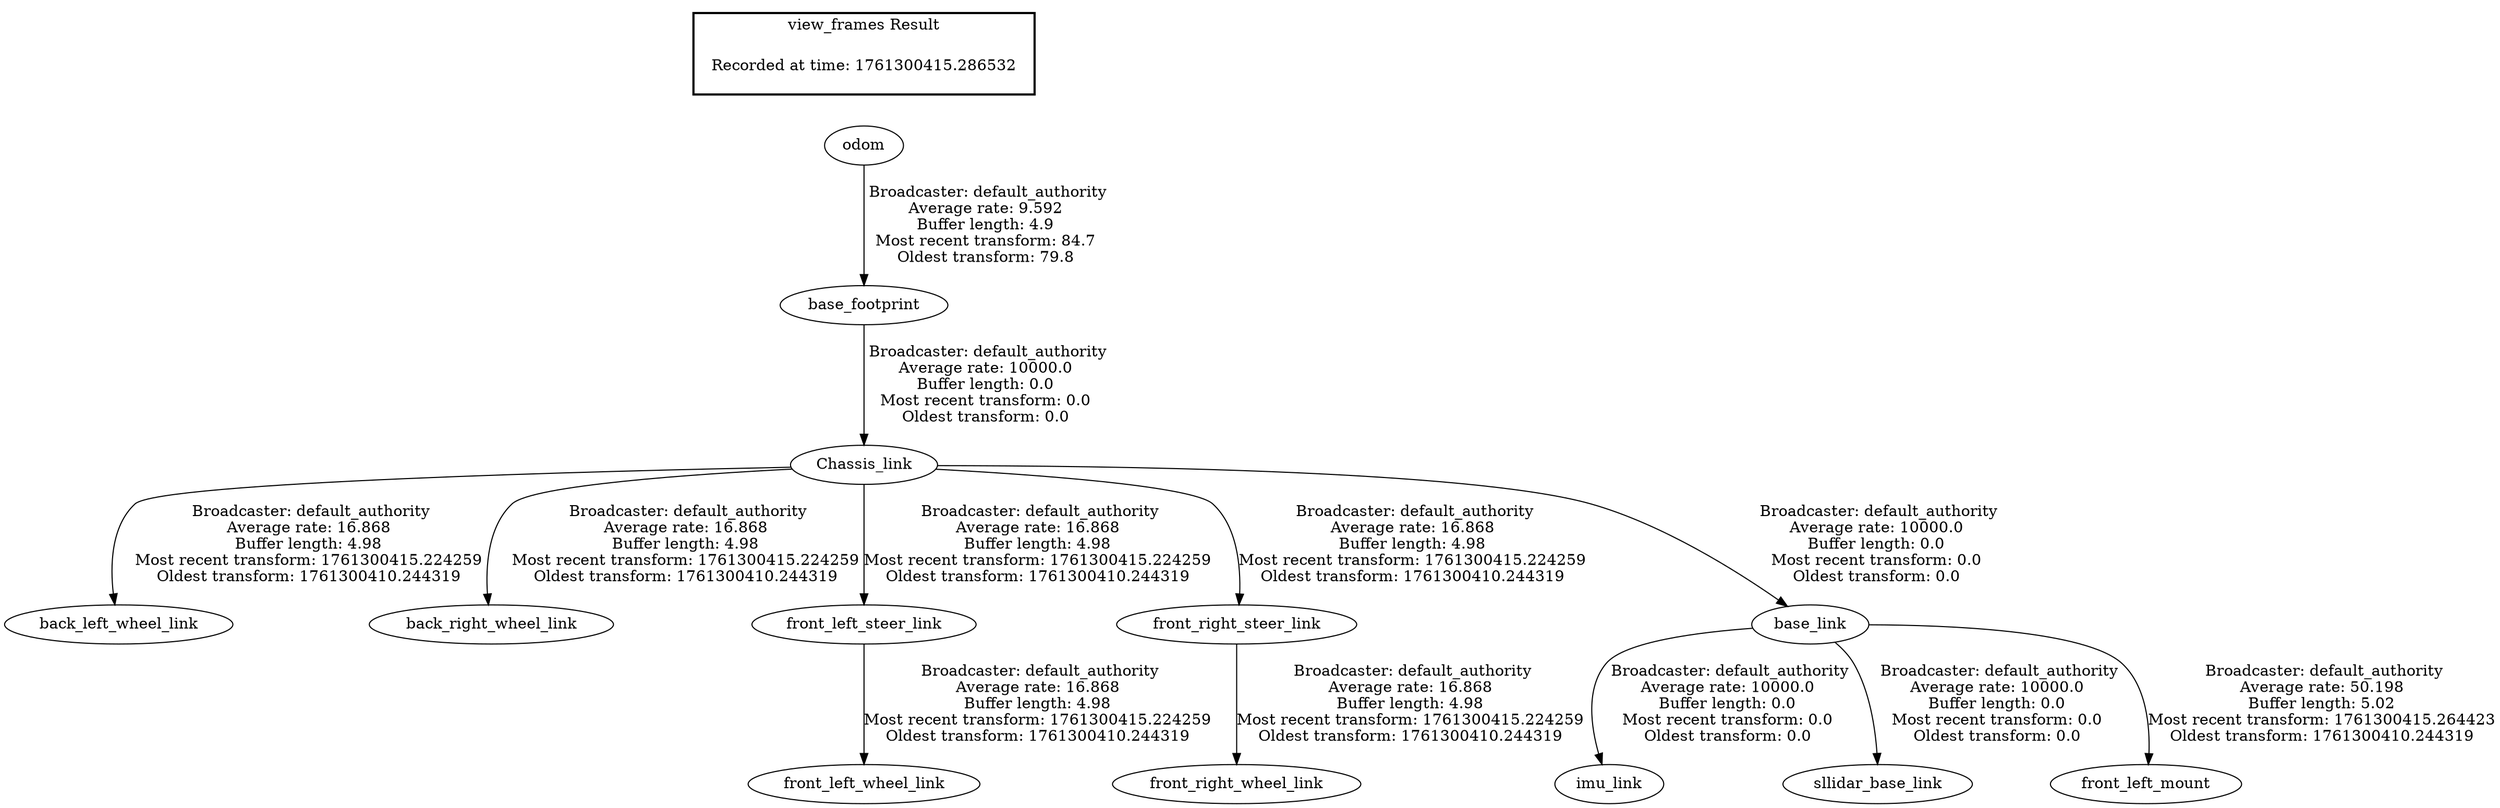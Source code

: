 digraph G {
"Chassis_link" -> "back_left_wheel_link"[label=" Broadcaster: default_authority\nAverage rate: 16.868\nBuffer length: 4.98\nMost recent transform: 1761300415.224259\nOldest transform: 1761300410.244319\n"];
"base_footprint" -> "Chassis_link"[label=" Broadcaster: default_authority\nAverage rate: 10000.0\nBuffer length: 0.0\nMost recent transform: 0.0\nOldest transform: 0.0\n"];
"Chassis_link" -> "back_right_wheel_link"[label=" Broadcaster: default_authority\nAverage rate: 16.868\nBuffer length: 4.98\nMost recent transform: 1761300415.224259\nOldest transform: 1761300410.244319\n"];
"front_left_steer_link" -> "front_left_wheel_link"[label=" Broadcaster: default_authority\nAverage rate: 16.868\nBuffer length: 4.98\nMost recent transform: 1761300415.224259\nOldest transform: 1761300410.244319\n"];
"Chassis_link" -> "front_left_steer_link"[label=" Broadcaster: default_authority\nAverage rate: 16.868\nBuffer length: 4.98\nMost recent transform: 1761300415.224259\nOldest transform: 1761300410.244319\n"];
"front_right_steer_link" -> "front_right_wheel_link"[label=" Broadcaster: default_authority\nAverage rate: 16.868\nBuffer length: 4.98\nMost recent transform: 1761300415.224259\nOldest transform: 1761300410.244319\n"];
"Chassis_link" -> "front_right_steer_link"[label=" Broadcaster: default_authority\nAverage rate: 16.868\nBuffer length: 4.98\nMost recent transform: 1761300415.224259\nOldest transform: 1761300410.244319\n"];
"Chassis_link" -> "base_link"[label=" Broadcaster: default_authority\nAverage rate: 10000.0\nBuffer length: 0.0\nMost recent transform: 0.0\nOldest transform: 0.0\n"];
"odom" -> "base_footprint"[label=" Broadcaster: default_authority\nAverage rate: 9.592\nBuffer length: 4.9\nMost recent transform: 84.7\nOldest transform: 79.8\n"];
"base_link" -> "imu_link"[label=" Broadcaster: default_authority\nAverage rate: 10000.0\nBuffer length: 0.0\nMost recent transform: 0.0\nOldest transform: 0.0\n"];
"base_link" -> "sllidar_base_link"[label=" Broadcaster: default_authority\nAverage rate: 10000.0\nBuffer length: 0.0\nMost recent transform: 0.0\nOldest transform: 0.0\n"];
"base_link" -> "front_left_mount"[label=" Broadcaster: default_authority\nAverage rate: 50.198\nBuffer length: 5.02\nMost recent transform: 1761300415.264423\nOldest transform: 1761300410.244319\n"];
edge [style=invis];
 subgraph cluster_legend { style=bold; color=black; label ="view_frames Result";
"Recorded at time: 1761300415.286532"[ shape=plaintext ] ;
}->"odom";
}